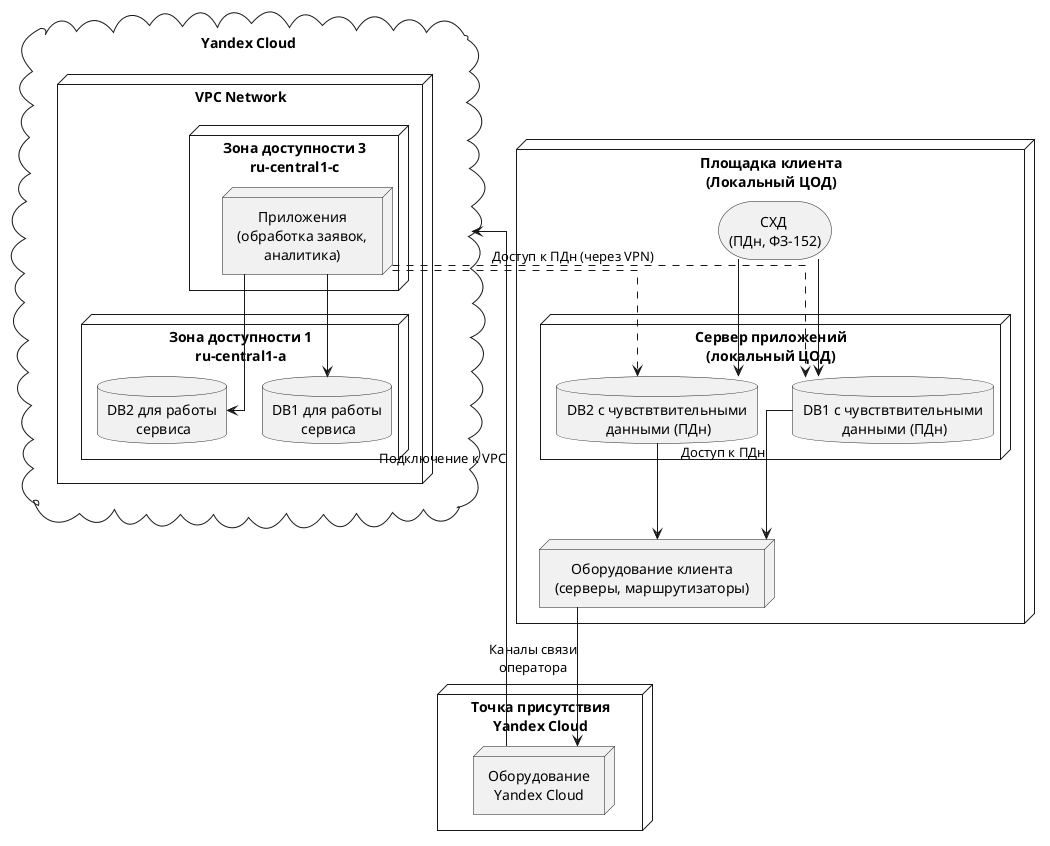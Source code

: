 @startuml
skinparam defaultTextAlignment center
skinparam linetype ortho

' Легенда
node "Площадка клиента\n(Локальный ЦОД)" as OnPrem {
  node "Оборудование клиента\n(серверы, маршрутизаторы)" as ClientHW

  storage "СХД \n(ПДн, ФЗ-152)" as Graviton

  node "Сервер приложений\n(локальный ЦОД)" as LocalServer {
      database "DB1 с чувствтвительными\n данными (ПДн)" as LocalPSQL
      database "DB2 с чувствтвительными\n данными (ПДн)" as LocalMongo
  }
}

node "Точка присутствия\nYandex Cloud" as YCPresence {
  ' node "Оборудование клиента\nв другом ЦОД (Co-location)" as ClientHW_YC
  node "Оборудование\nYandex Cloud" as YCHW
}

cloud "Yandex Cloud" as YC {
  node "VPC Network" {
    node "Зона доступности 1\nru-central1-a" as AZ1 {
      database "DB1 для работы\n сервиса" as CloudPSQL
      database "DB2 для работы\n сервиса" as CloudMongo
    }
    node "Зона доступности 3\nru-central1-c" as AZ3 {
      node "Приложения\n(обработка заявок,\nаналитика)" as App
    }
  }
}

' Связи
ClientHW ---> YCHW : Каналы связи\nоператора

' ClientHW --> ClientHW_YC : Каналы связи\nоператора
' ClientHW_YC --> YCHW : Физическое подключение\n(ВОЛС)
' ClientHW_YC --> YCHW : Логическое подключение\n(BGP)

YCHW --> YC : Подключение к VPC

' Локальные компоненты
Graviton -down-> LocalPSQL
Graviton -down-> LocalMongo
LocalPSQL -down-> ClientHW : Доступ к ПДн
LocalMongo -down-> ClientHW

' Взаимодействие облачных компонентов
App --> CloudPSQL
App --> CloudMongo

' При необходимости — доступ приложений к локальным БД
App ..> LocalPSQL : Доступ к ПДн (через VPN)
App ..> LocalMongo

@enduml
